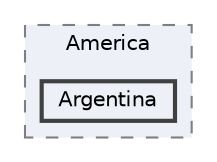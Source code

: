 digraph "C:/Users/LukeMabie/documents/Development/Password_Saver_Using_Django-master/venv/Lib/site-packages/tzdata/zoneinfo/America/Argentina"
{
 // LATEX_PDF_SIZE
  bgcolor="transparent";
  edge [fontname=Helvetica,fontsize=10,labelfontname=Helvetica,labelfontsize=10];
  node [fontname=Helvetica,fontsize=10,shape=box,height=0.2,width=0.4];
  compound=true
  subgraph clusterdir_0e09af9477bada020b8ba6ee6ae963d5 {
    graph [ bgcolor="#edf0f7", pencolor="grey50", label="America", fontname=Helvetica,fontsize=10 style="filled,dashed", URL="dir_0e09af9477bada020b8ba6ee6ae963d5.html",tooltip=""]
  dir_8e3c89b78ce62d4a32ad32bff426080c [label="Argentina", fillcolor="#edf0f7", color="grey25", style="filled,bold", URL="dir_8e3c89b78ce62d4a32ad32bff426080c.html",tooltip=""];
  }
}
